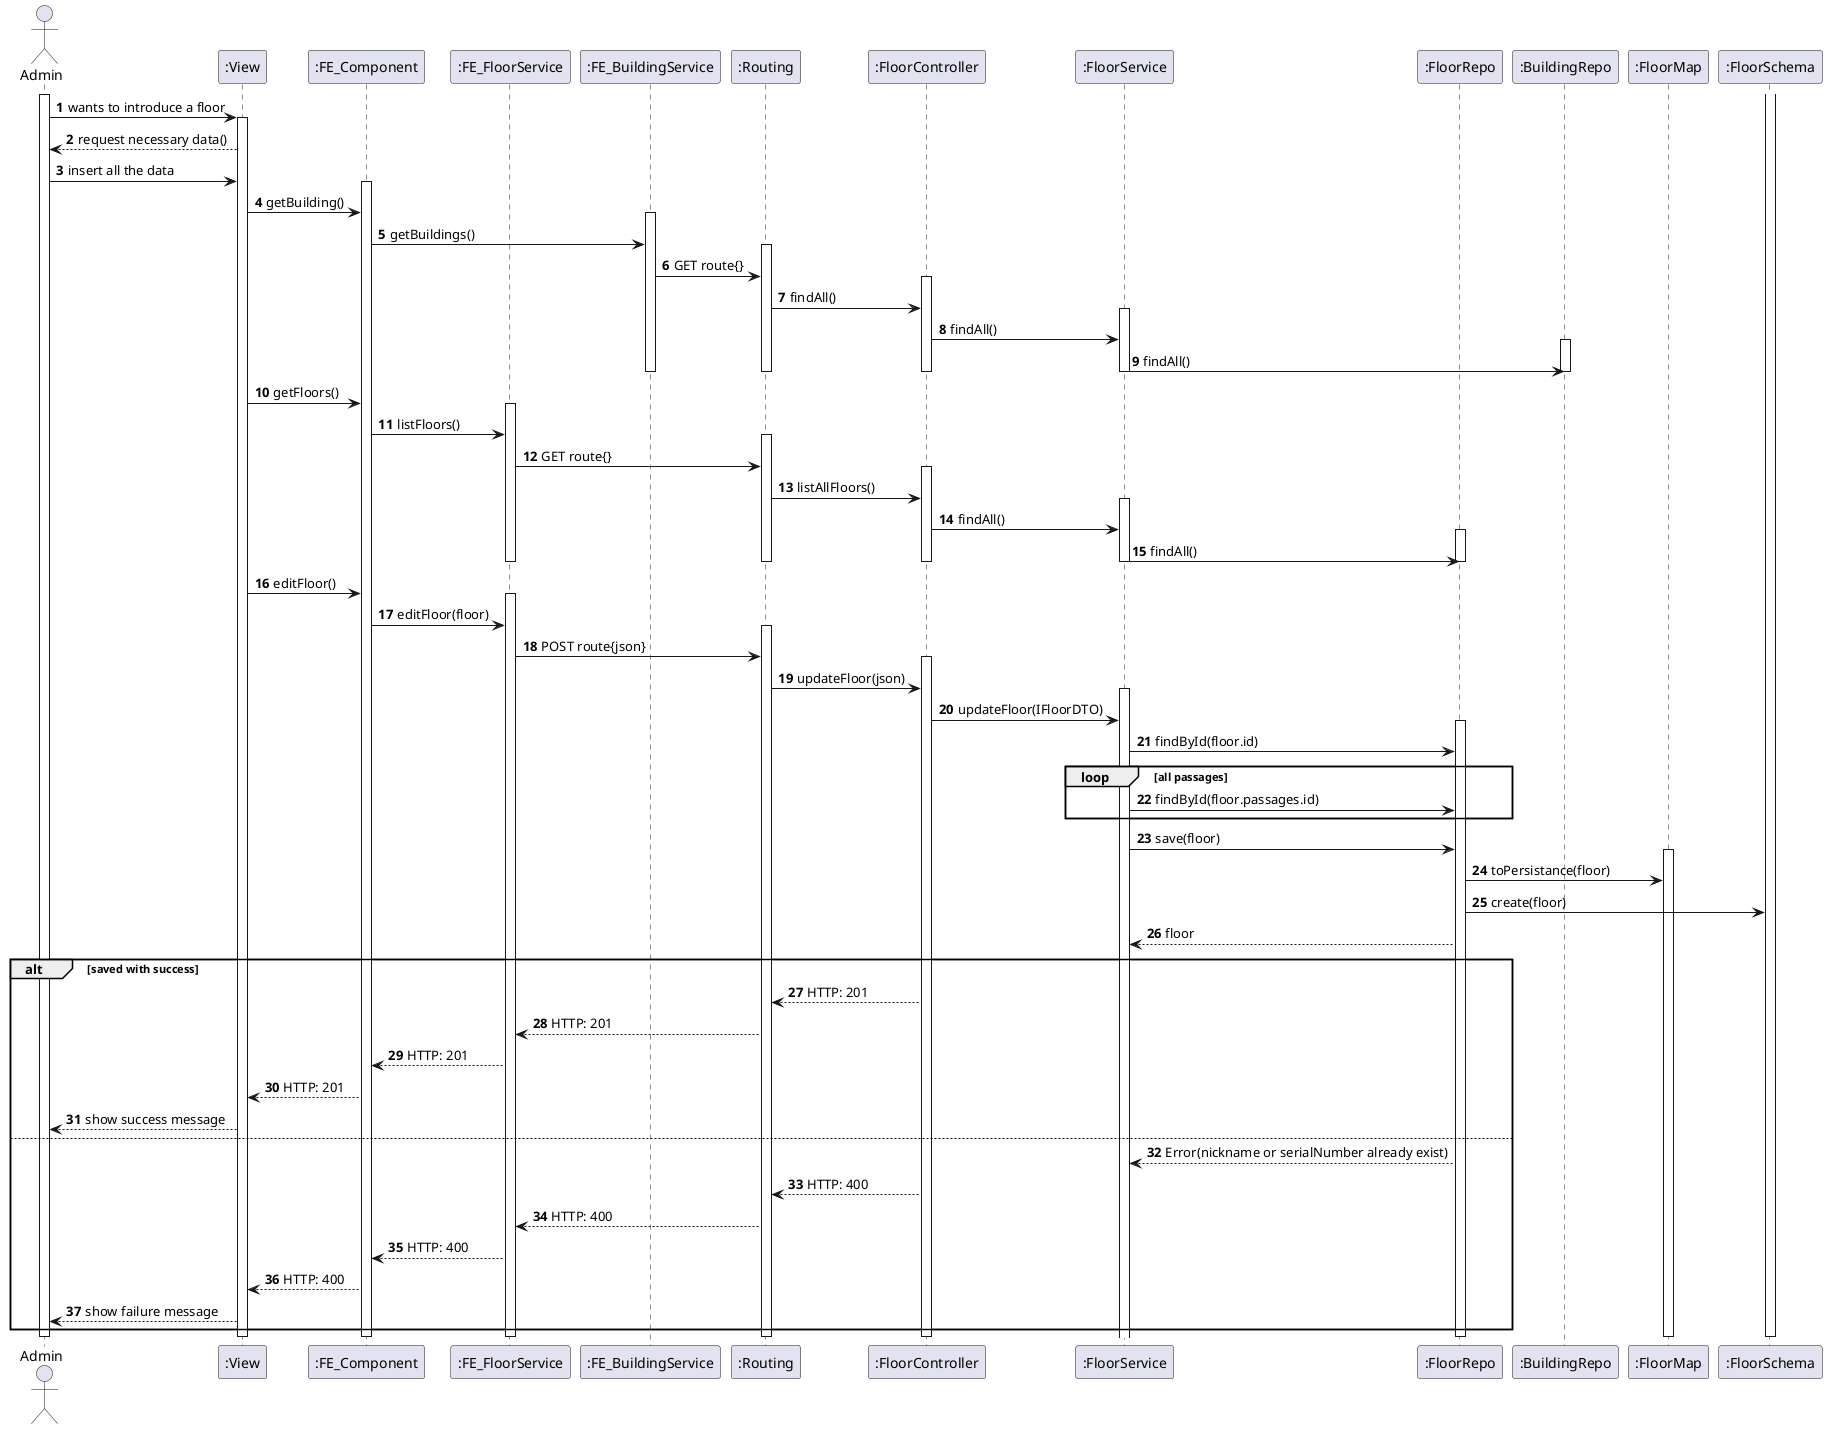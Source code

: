 @startuml
autonumber
'hide footbox
actor "Admin" as admin

participant ":View" as sys
participant ":FE_Component" as comp
participant ":FE_FloorService" as FEsrvc
participant ":FE_BuildingService" as FEBsrvc
participant ":Routing" as route
participant ":FloorController" as ctrl
participant ":FloorService" as srvc
participant ":FloorRepo" as repo
participant ":BuildingRepo" as repoT
participant ":FloorMap" as rtMap
participant ":FloorSchema" as rtSchema

activate admin

admin -> sys: wants to introduce a floor
activate sys
sys --> admin: request necessary data()
admin -> sys : insert all the data
activate comp

sys -> comp : getBuilding()
activate FEBsrvc
comp -> FEBsrvc : getBuildings()
activate route
FEBsrvc -> route: GET route{}
activate ctrl
route -> ctrl: findAll()
activate srvc
ctrl -> srvc: findAll()
activate repoT
srvc -> repoT: findAll()
deactivate FEBsrvc
deactivate route
deactivate ctrl
deactivate srvc
deactivate repoT


sys -> comp : getFloors()
activate FEsrvc
comp -> FEsrvc : listFloors()
activate route
FEsrvc -> route: GET route{}
activate ctrl
route -> ctrl: listAllFloors()
activate srvc
ctrl -> srvc: findAll()
activate repo
srvc -> repo: findAll()
deactivate FEsrvc
deactivate route
deactivate ctrl
deactivate srvc
deactivate repo

sys -> comp : editFloor()
activate FEsrvc
comp -> FEsrvc : editFloor(floor)
activate route
FEsrvc -> route: POST route{json}
activate ctrl
route -> ctrl: updateFloor(json)
activate srvc
ctrl -> srvc: updateFloor(IFloorDTO)
activate repo
srvc -> repo: findById(floor.id)
loop all passages
    srvc -> repo: findById(floor.passages.id)
end
activate rtSchema
srvc -> repo: save(floor)
activate rtMap
repo -> rtMap: toPersistance(floor)
repo -> rtSchema: create(floor)
repo --> srvc: floor


alt saved with success
    ctrl --> route : HTTP: 201
    route --> FEsrvc: HTTP: 201
    FEsrvc --> comp: HTTP: 201
    comp --> sys: HTTP: 201
    sys --> admin: show success message
else
    repo --> srvc: Error(nickname or serialNumber already exist)
    ctrl --> route : HTTP: 400
    route --> FEsrvc: HTTP: 400
    FEsrvc --> comp: HTTP: 400
    comp --> sys: HTTP: 400
    sys --> admin: show failure message
end

deactivate rtSchema
deactivate rtMap
deactivate repo
deactivate ctrl
deactivate route
deactivate FEsrvc
deactivate comp
deactivate sys
deactivate admin
@enduml